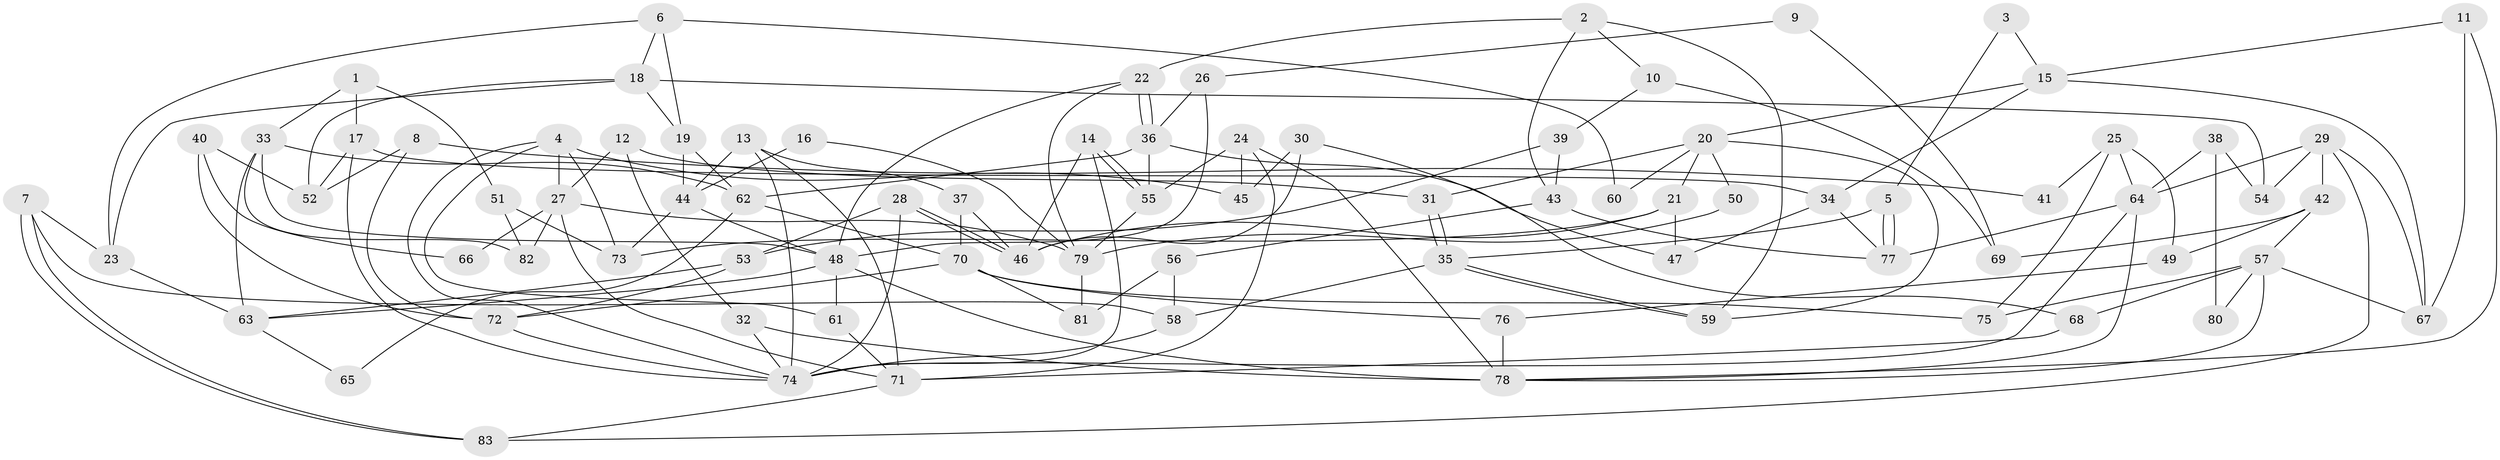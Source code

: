 // Generated by graph-tools (version 1.1) at 2025/11/02/27/25 16:11:21]
// undirected, 83 vertices, 166 edges
graph export_dot {
graph [start="1"]
  node [color=gray90,style=filled];
  1;
  2;
  3;
  4;
  5;
  6;
  7;
  8;
  9;
  10;
  11;
  12;
  13;
  14;
  15;
  16;
  17;
  18;
  19;
  20;
  21;
  22;
  23;
  24;
  25;
  26;
  27;
  28;
  29;
  30;
  31;
  32;
  33;
  34;
  35;
  36;
  37;
  38;
  39;
  40;
  41;
  42;
  43;
  44;
  45;
  46;
  47;
  48;
  49;
  50;
  51;
  52;
  53;
  54;
  55;
  56;
  57;
  58;
  59;
  60;
  61;
  62;
  63;
  64;
  65;
  66;
  67;
  68;
  69;
  70;
  71;
  72;
  73;
  74;
  75;
  76;
  77;
  78;
  79;
  80;
  81;
  82;
  83;
  1 -- 51;
  1 -- 33;
  1 -- 17;
  2 -- 22;
  2 -- 59;
  2 -- 10;
  2 -- 43;
  3 -- 5;
  3 -- 15;
  4 -- 61;
  4 -- 73;
  4 -- 27;
  4 -- 45;
  4 -- 74;
  5 -- 77;
  5 -- 77;
  5 -- 35;
  6 -- 23;
  6 -- 19;
  6 -- 18;
  6 -- 60;
  7 -- 58;
  7 -- 83;
  7 -- 83;
  7 -- 23;
  8 -- 72;
  8 -- 52;
  8 -- 41;
  9 -- 26;
  9 -- 69;
  10 -- 39;
  10 -- 69;
  11 -- 67;
  11 -- 78;
  11 -- 15;
  12 -- 27;
  12 -- 32;
  12 -- 31;
  13 -- 71;
  13 -- 74;
  13 -- 37;
  13 -- 44;
  14 -- 74;
  14 -- 55;
  14 -- 55;
  14 -- 46;
  15 -- 20;
  15 -- 34;
  15 -- 67;
  16 -- 44;
  16 -- 79;
  17 -- 74;
  17 -- 34;
  17 -- 52;
  18 -- 23;
  18 -- 19;
  18 -- 52;
  18 -- 54;
  19 -- 62;
  19 -- 44;
  20 -- 21;
  20 -- 31;
  20 -- 50;
  20 -- 59;
  20 -- 60;
  21 -- 47;
  21 -- 46;
  21 -- 73;
  22 -- 48;
  22 -- 36;
  22 -- 36;
  22 -- 79;
  23 -- 63;
  24 -- 55;
  24 -- 45;
  24 -- 71;
  24 -- 78;
  25 -- 64;
  25 -- 49;
  25 -- 41;
  25 -- 75;
  26 -- 48;
  26 -- 36;
  27 -- 79;
  27 -- 66;
  27 -- 71;
  27 -- 82;
  28 -- 74;
  28 -- 46;
  28 -- 46;
  28 -- 53;
  29 -- 64;
  29 -- 83;
  29 -- 42;
  29 -- 54;
  29 -- 67;
  30 -- 68;
  30 -- 46;
  30 -- 45;
  31 -- 35;
  31 -- 35;
  32 -- 78;
  32 -- 74;
  33 -- 48;
  33 -- 63;
  33 -- 62;
  33 -- 82;
  34 -- 47;
  34 -- 77;
  35 -- 59;
  35 -- 59;
  35 -- 58;
  36 -- 62;
  36 -- 47;
  36 -- 55;
  37 -- 46;
  37 -- 70;
  38 -- 64;
  38 -- 54;
  38 -- 80;
  39 -- 43;
  39 -- 53;
  40 -- 72;
  40 -- 52;
  40 -- 66;
  42 -- 57;
  42 -- 49;
  42 -- 69;
  43 -- 77;
  43 -- 56;
  44 -- 48;
  44 -- 73;
  48 -- 78;
  48 -- 61;
  48 -- 63;
  49 -- 76;
  50 -- 79;
  51 -- 73;
  51 -- 82;
  53 -- 72;
  53 -- 63;
  55 -- 79;
  56 -- 58;
  56 -- 81;
  57 -- 67;
  57 -- 75;
  57 -- 68;
  57 -- 78;
  57 -- 80;
  58 -- 74;
  61 -- 71;
  62 -- 70;
  62 -- 65;
  63 -- 65;
  64 -- 77;
  64 -- 78;
  64 -- 74;
  68 -- 71;
  70 -- 81;
  70 -- 72;
  70 -- 75;
  70 -- 76;
  71 -- 83;
  72 -- 74;
  76 -- 78;
  79 -- 81;
}

